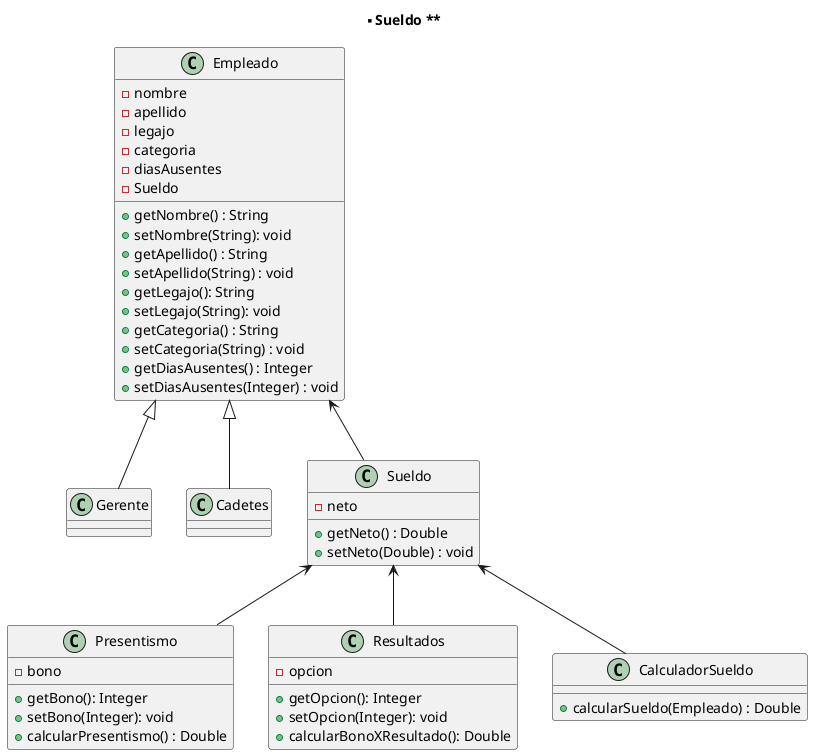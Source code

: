@startuml

title ** Sueldo **

class Empleado{
    - nombre
    - apellido
    - legajo
    - categoria
    - diasAusentes
    - Sueldo
    
    + getNombre() : String
    + setNombre(String): void
    + getApellido() : String
    + setApellido(String) : void
    + getLegajo(): String
    + setLegajo(String): void
    + getCategoria() : String
    + setCategoria(String) : void
    + getDiasAusentes() : Integer 
    + setDiasAusentes(Integer) : void  
    
}

Empleado <|-- Gerente
Empleado <|-- Cadetes
Empleado <-- Sueldo

class Gerente{

}

class Cadetes{

}

class Sueldo{
    - neto

    + getNeto() : Double
    + setNeto(Double) : void
}

Class Presentismo{
    - bono 

    + getBono(): Integer
    + setBono(Integer): void
    + calcularPresentismo() : Double
}

class Resultados{
    - opcion

    + getOpcion(): Integer
    + setOpcion(Integer): void
    + calcularBonoXResultado(): Double
}

class CalculadorSueldo{
   
   + calcularSueldo(Empleado) : Double
}

Sueldo <-- CalculadorSueldo
Sueldo <-- Presentismo
Sueldo <-- Resultados